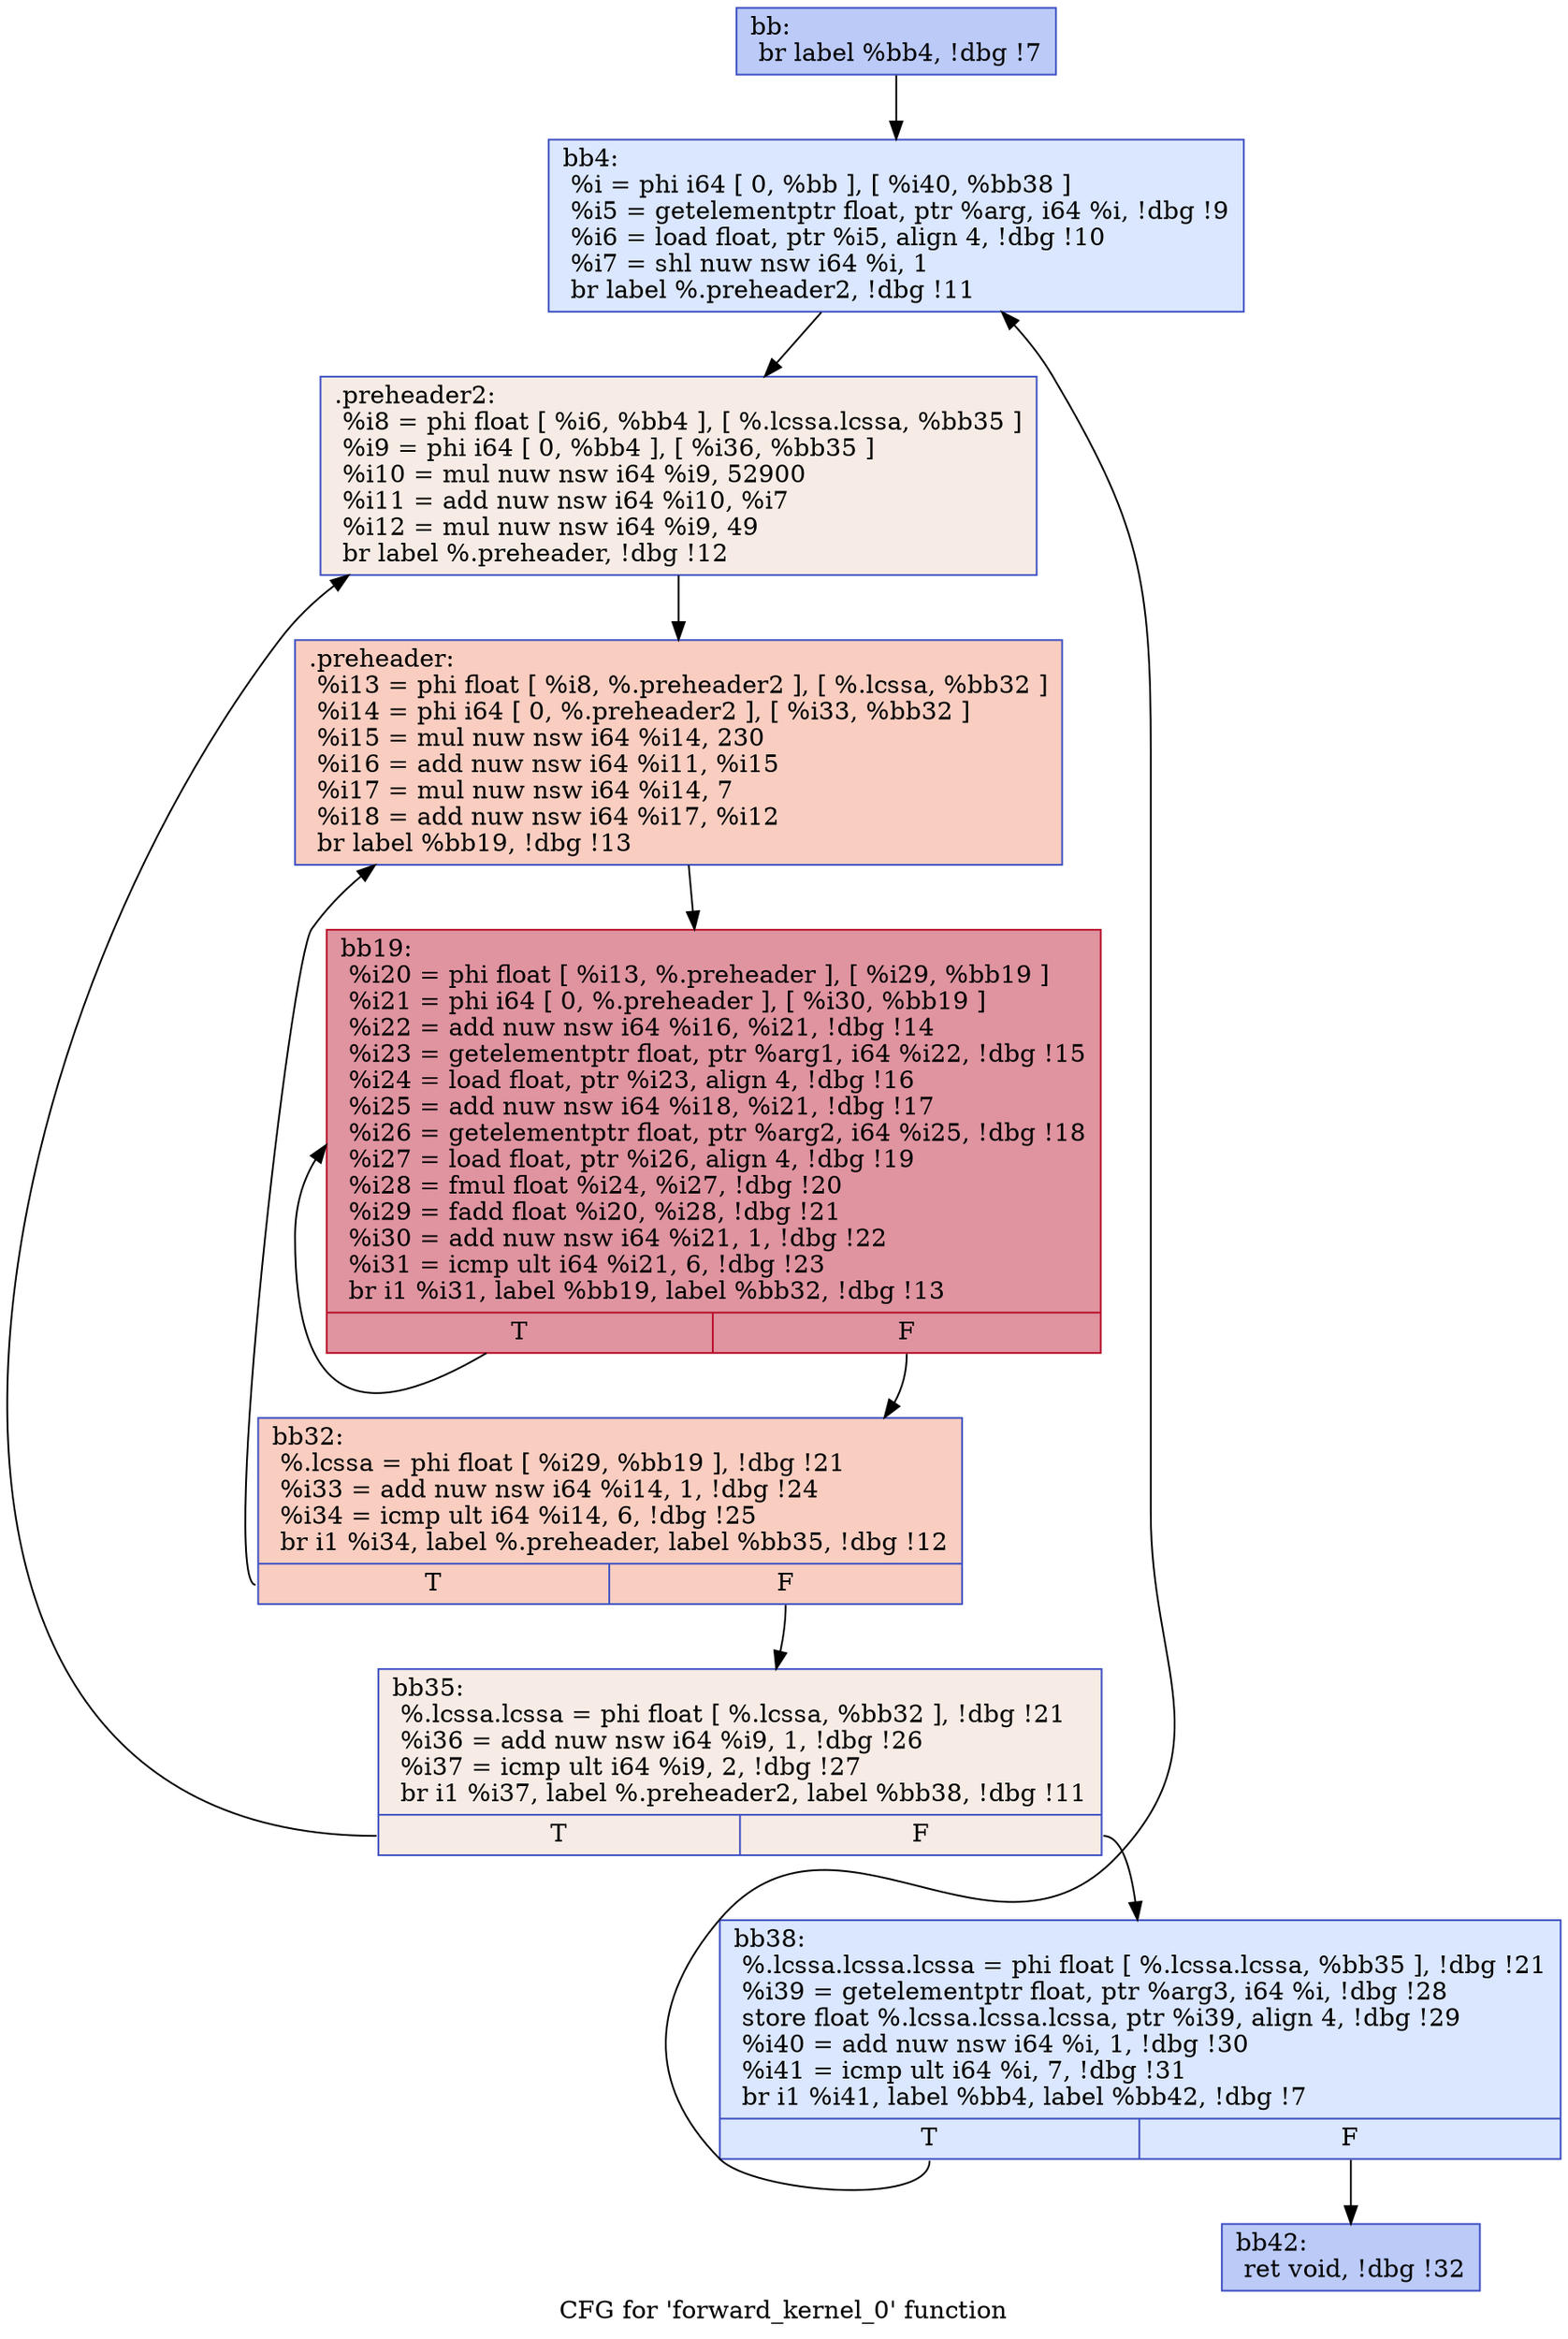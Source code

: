 digraph "CFG for 'forward_kernel_0' function" {
	label="CFG for 'forward_kernel_0' function";

	Node0x558fed642be0 [shape=record,color="#3d50c3ff", style=filled, fillcolor="#6687ed70",label="{bb:\l  br label %bb4, !dbg !7\l}"];
	Node0x558fed642be0 -> Node0x558fed642c90;
	Node0x558fed642c90 [shape=record,color="#3d50c3ff", style=filled, fillcolor="#aec9fc70",label="{bb4:                                              \l  %i = phi i64 [ 0, %bb ], [ %i40, %bb38 ]\l  %i5 = getelementptr float, ptr %arg, i64 %i, !dbg !9\l  %i6 = load float, ptr %i5, align 4, !dbg !10\l  %i7 = shl nuw nsw i64 %i, 1\l  br label %.preheader2, !dbg !11\l}"];
	Node0x558fed642c90 -> Node0x558fed643af0;
	Node0x558fed643af0 [shape=record,color="#3d50c3ff", style=filled, fillcolor="#ecd3c570",label="{.preheader2:                                      \l  %i8 = phi float [ %i6, %bb4 ], [ %.lcssa.lcssa, %bb35 ]\l  %i9 = phi i64 [ 0, %bb4 ], [ %i36, %bb35 ]\l  %i10 = mul nuw nsw i64 %i9, 52900\l  %i11 = add nuw nsw i64 %i10, %i7\l  %i12 = mul nuw nsw i64 %i9, 49\l  br label %.preheader, !dbg !12\l}"];
	Node0x558fed643af0 -> Node0x558fed644520;
	Node0x558fed644520 [shape=record,color="#3d50c3ff", style=filled, fillcolor="#f2907270",label="{.preheader:                                       \l  %i13 = phi float [ %i8, %.preheader2 ], [ %.lcssa, %bb32 ]\l  %i14 = phi i64 [ 0, %.preheader2 ], [ %i33, %bb32 ]\l  %i15 = mul nuw nsw i64 %i14, 230\l  %i16 = add nuw nsw i64 %i11, %i15\l  %i17 = mul nuw nsw i64 %i14, 7\l  %i18 = add nuw nsw i64 %i17, %i12\l  br label %bb19, !dbg !13\l}"];
	Node0x558fed644520 -> Node0x558fed645170;
	Node0x558fed645170 [shape=record,color="#b70d28ff", style=filled, fillcolor="#b70d2870",label="{bb19:                                             \l  %i20 = phi float [ %i13, %.preheader ], [ %i29, %bb19 ]\l  %i21 = phi i64 [ 0, %.preheader ], [ %i30, %bb19 ]\l  %i22 = add nuw nsw i64 %i16, %i21, !dbg !14\l  %i23 = getelementptr float, ptr %arg1, i64 %i22, !dbg !15\l  %i24 = load float, ptr %i23, align 4, !dbg !16\l  %i25 = add nuw nsw i64 %i18, %i21, !dbg !17\l  %i26 = getelementptr float, ptr %arg2, i64 %i25, !dbg !18\l  %i27 = load float, ptr %i26, align 4, !dbg !19\l  %i28 = fmul float %i24, %i27, !dbg !20\l  %i29 = fadd float %i20, %i28, !dbg !21\l  %i30 = add nuw nsw i64 %i21, 1, !dbg !22\l  %i31 = icmp ult i64 %i21, 6, !dbg !23\l  br i1 %i31, label %bb19, label %bb32, !dbg !13\l|{<s0>T|<s1>F}}"];
	Node0x558fed645170:s0 -> Node0x558fed645170;
	Node0x558fed645170:s1 -> Node0x558fed644810;
	Node0x558fed644810 [shape=record,color="#3d50c3ff", style=filled, fillcolor="#f2907270",label="{bb32:                                             \l  %.lcssa = phi float [ %i29, %bb19 ], !dbg !21\l  %i33 = add nuw nsw i64 %i14, 1, !dbg !24\l  %i34 = icmp ult i64 %i14, 6, !dbg !25\l  br i1 %i34, label %.preheader, label %bb35, !dbg !12\l|{<s0>T|<s1>F}}"];
	Node0x558fed644810:s0 -> Node0x558fed644520;
	Node0x558fed644810:s1 -> Node0x558fed643df0;
	Node0x558fed643df0 [shape=record,color="#3d50c3ff", style=filled, fillcolor="#ecd3c570",label="{bb35:                                             \l  %.lcssa.lcssa = phi float [ %.lcssa, %bb32 ], !dbg !21\l  %i36 = add nuw nsw i64 %i9, 1, !dbg !26\l  %i37 = icmp ult i64 %i9, 2, !dbg !27\l  br i1 %i37, label %.preheader2, label %bb38, !dbg !11\l|{<s0>T|<s1>F}}"];
	Node0x558fed643df0:s0 -> Node0x558fed643af0;
	Node0x558fed643df0:s1 -> Node0x558fed643480;
	Node0x558fed643480 [shape=record,color="#3d50c3ff", style=filled, fillcolor="#aec9fc70",label="{bb38:                                             \l  %.lcssa.lcssa.lcssa = phi float [ %.lcssa.lcssa, %bb35 ], !dbg !21\l  %i39 = getelementptr float, ptr %arg3, i64 %i, !dbg !28\l  store float %.lcssa.lcssa.lcssa, ptr %i39, align 4, !dbg !29\l  %i40 = add nuw nsw i64 %i, 1, !dbg !30\l  %i41 = icmp ult i64 %i, 7, !dbg !31\l  br i1 %i41, label %bb4, label %bb42, !dbg !7\l|{<s0>T|<s1>F}}"];
	Node0x558fed643480:s0 -> Node0x558fed642c90;
	Node0x558fed643480:s1 -> Node0x558fed642c30;
	Node0x558fed642c30 [shape=record,color="#3d50c3ff", style=filled, fillcolor="#6687ed70",label="{bb42:                                             \l  ret void, !dbg !32\l}"];
}
